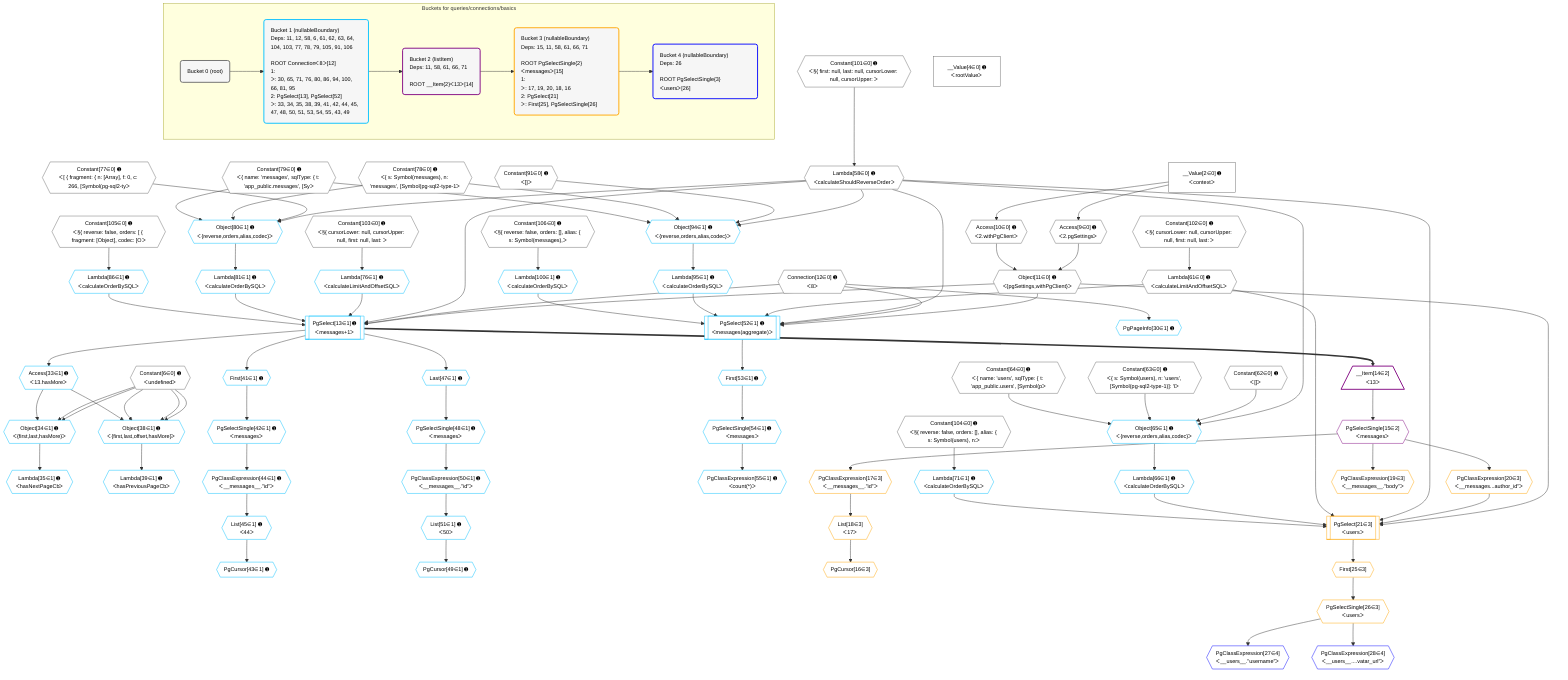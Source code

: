 %%{init: {'themeVariables': { 'fontSize': '12px'}}}%%
graph TD
    classDef path fill:#eee,stroke:#000,color:#000
    classDef plan fill:#fff,stroke-width:1px,color:#000
    classDef itemplan fill:#fff,stroke-width:2px,color:#000
    classDef unbatchedplan fill:#dff,stroke-width:1px,color:#000
    classDef sideeffectplan fill:#fcc,stroke-width:2px,color:#000
    classDef bucket fill:#f6f6f6,color:#000,stroke-width:2px,text-align:left


    %% plan dependencies
    Object11{{"Object[11∈0] ➊<br />ᐸ{pgSettings,withPgClient}ᐳ"}}:::plan
    Access9{{"Access[9∈0] ➊<br />ᐸ2.pgSettingsᐳ"}}:::plan
    Access10{{"Access[10∈0] ➊<br />ᐸ2.withPgClientᐳ"}}:::plan
    Access9 & Access10 --> Object11
    __Value2["__Value[2∈0] ➊<br />ᐸcontextᐳ"]:::plan
    __Value2 --> Access9
    __Value2 --> Access10
    Lambda58{{"Lambda[58∈0] ➊<br />ᐸcalculateShouldReverseOrderᐳ"}}:::plan
    Constant101{{"Constant[101∈0] ➊<br />ᐸ§{ first: null, last: null, cursorLower: null, cursorUpper: ᐳ"}}:::plan
    Constant101 --> Lambda58
    Lambda61{{"Lambda[61∈0] ➊<br />ᐸcalculateLimitAndOffsetSQLᐳ"}}:::plan
    Constant102{{"Constant[102∈0] ➊<br />ᐸ§{ cursorLower: null, cursorUpper: null, first: null, last: ᐳ"}}:::plan
    Constant102 --> Lambda61
    __Value4["__Value[4∈0] ➊<br />ᐸrootValueᐳ"]:::plan
    Constant6{{"Constant[6∈0] ➊<br />ᐸundefinedᐳ"}}:::plan
    Connection12{{"Connection[12∈0] ➊<br />ᐸ8ᐳ"}}:::plan
    Constant62{{"Constant[62∈0] ➊<br />ᐸ[]ᐳ"}}:::plan
    Constant63{{"Constant[63∈0] ➊<br />ᐸ{ s: Symbol(users), n: 'users', [Symbol(pg-sql2-type-1)]: 'Iᐳ"}}:::plan
    Constant64{{"Constant[64∈0] ➊<br />ᐸ{ name: 'users', sqlType: { t: 'app_public.users', [Symbol(pᐳ"}}:::plan
    Constant77{{"Constant[77∈0] ➊<br />ᐸ[ { fragment: { n: [Array], f: 0, c: 266, [Symbol(pg-sql2-tyᐳ"}}:::plan
    Constant78{{"Constant[78∈0] ➊<br />ᐸ{ s: Symbol(messages), n: 'messages', [Symbol(pg-sql2-type-1ᐳ"}}:::plan
    Constant79{{"Constant[79∈0] ➊<br />ᐸ{ name: 'messages', sqlType: { t: 'app_public.messages', [Syᐳ"}}:::plan
    Constant91{{"Constant[91∈0] ➊<br />ᐸ[]ᐳ"}}:::plan
    Constant103{{"Constant[103∈0] ➊<br />ᐸ§{ cursorLower: null, cursorUpper: null, first: null, last: ᐳ"}}:::plan
    Constant104{{"Constant[104∈0] ➊<br />ᐸ§{ reverse: false, orders: [], alias: { s: Symbol(users), n:ᐳ"}}:::plan
    Constant105{{"Constant[105∈0] ➊<br />ᐸ§{ reverse: false, orders: [ { fragment: [Object], codec: [Oᐳ"}}:::plan
    Constant106{{"Constant[106∈0] ➊<br />ᐸ§{ reverse: false, orders: [], alias: { s: Symbol(messages),ᐳ"}}:::plan
    PgSelect13[["PgSelect[13∈1] ➊<br />ᐸmessages+1ᐳ"]]:::plan
    Lambda76{{"Lambda[76∈1] ➊<br />ᐸcalculateLimitAndOffsetSQLᐳ"}}:::plan
    Lambda81{{"Lambda[81∈1] ➊<br />ᐸcalculateOrderBySQLᐳ"}}:::plan
    Lambda86{{"Lambda[86∈1] ➊<br />ᐸcalculateOrderBySQLᐳ"}}:::plan
    Object11 & Connection12 & Lambda58 & Lambda76 & Lambda81 & Lambda86 --> PgSelect13
    PgSelect52[["PgSelect[52∈1] ➊<br />ᐸmessages(aggregate)ᐳ"]]:::plan
    Lambda95{{"Lambda[95∈1] ➊<br />ᐸcalculateOrderBySQLᐳ"}}:::plan
    Lambda100{{"Lambda[100∈1] ➊<br />ᐸcalculateOrderBySQLᐳ"}}:::plan
    Object11 & Connection12 & Lambda58 & Lambda61 & Lambda95 & Lambda100 --> PgSelect52
    Object38{{"Object[38∈1] ➊<br />ᐸ{first,last,offset,hasMore}ᐳ"}}:::plan
    Access33{{"Access[33∈1] ➊<br />ᐸ13.hasMoreᐳ"}}:::plan
    Constant6 & Constant6 & Constant6 & Access33 --> Object38
    Object65{{"Object[65∈1] ➊<br />ᐸ{reverse,orders,alias,codec}ᐳ"}}:::plan
    Lambda58 & Constant62 & Constant63 & Constant64 --> Object65
    Object80{{"Object[80∈1] ➊<br />ᐸ{reverse,orders,alias,codec}ᐳ"}}:::plan
    Lambda58 & Constant77 & Constant78 & Constant79 --> Object80
    Object94{{"Object[94∈1] ➊<br />ᐸ{reverse,orders,alias,codec}ᐳ"}}:::plan
    Lambda58 & Constant91 & Constant78 & Constant79 --> Object94
    Object34{{"Object[34∈1] ➊<br />ᐸ{first,last,hasMore}ᐳ"}}:::plan
    Constant6 & Constant6 & Access33 --> Object34
    PgPageInfo30{{"PgPageInfo[30∈1] ➊"}}:::plan
    Connection12 --> PgPageInfo30
    PgSelect13 --> Access33
    Lambda35{{"Lambda[35∈1] ➊<br />ᐸhasNextPageCbᐳ"}}:::plan
    Object34 --> Lambda35
    Lambda39{{"Lambda[39∈1] ➊<br />ᐸhasPreviousPageCbᐳ"}}:::plan
    Object38 --> Lambda39
    First41{{"First[41∈1] ➊"}}:::plan
    PgSelect13 --> First41
    PgSelectSingle42{{"PgSelectSingle[42∈1] ➊<br />ᐸmessagesᐳ"}}:::plan
    First41 --> PgSelectSingle42
    PgCursor43{{"PgCursor[43∈1] ➊"}}:::plan
    List45{{"List[45∈1] ➊<br />ᐸ44ᐳ"}}:::plan
    List45 --> PgCursor43
    PgClassExpression44{{"PgClassExpression[44∈1] ➊<br />ᐸ__messages__.”id”ᐳ"}}:::plan
    PgSelectSingle42 --> PgClassExpression44
    PgClassExpression44 --> List45
    Last47{{"Last[47∈1] ➊"}}:::plan
    PgSelect13 --> Last47
    PgSelectSingle48{{"PgSelectSingle[48∈1] ➊<br />ᐸmessagesᐳ"}}:::plan
    Last47 --> PgSelectSingle48
    PgCursor49{{"PgCursor[49∈1] ➊"}}:::plan
    List51{{"List[51∈1] ➊<br />ᐸ50ᐳ"}}:::plan
    List51 --> PgCursor49
    PgClassExpression50{{"PgClassExpression[50∈1] ➊<br />ᐸ__messages__.”id”ᐳ"}}:::plan
    PgSelectSingle48 --> PgClassExpression50
    PgClassExpression50 --> List51
    First53{{"First[53∈1] ➊"}}:::plan
    PgSelect52 --> First53
    PgSelectSingle54{{"PgSelectSingle[54∈1] ➊<br />ᐸmessagesᐳ"}}:::plan
    First53 --> PgSelectSingle54
    PgClassExpression55{{"PgClassExpression[55∈1] ➊<br />ᐸcount(*)ᐳ"}}:::plan
    PgSelectSingle54 --> PgClassExpression55
    Lambda66{{"Lambda[66∈1] ➊<br />ᐸcalculateOrderBySQLᐳ"}}:::plan
    Object65 --> Lambda66
    Lambda71{{"Lambda[71∈1] ➊<br />ᐸcalculateOrderBySQLᐳ"}}:::plan
    Constant104 --> Lambda71
    Constant103 --> Lambda76
    Object80 --> Lambda81
    Constant105 --> Lambda86
    Object94 --> Lambda95
    Constant106 --> Lambda100
    __Item14[/"__Item[14∈2]<br />ᐸ13ᐳ"\]:::itemplan
    PgSelect13 ==> __Item14
    PgSelectSingle15{{"PgSelectSingle[15∈2]<br />ᐸmessagesᐳ"}}:::plan
    __Item14 --> PgSelectSingle15
    PgSelect21[["PgSelect[21∈3]<br />ᐸusersᐳ"]]:::plan
    PgClassExpression20{{"PgClassExpression[20∈3]<br />ᐸ__messages...author_id”ᐳ"}}:::plan
    Object11 & PgClassExpression20 & Lambda58 & Lambda61 & Lambda66 & Lambda71 --> PgSelect21
    PgCursor16{{"PgCursor[16∈3]"}}:::plan
    List18{{"List[18∈3]<br />ᐸ17ᐳ"}}:::plan
    List18 --> PgCursor16
    PgClassExpression17{{"PgClassExpression[17∈3]<br />ᐸ__messages__.”id”ᐳ"}}:::plan
    PgSelectSingle15 --> PgClassExpression17
    PgClassExpression17 --> List18
    PgClassExpression19{{"PgClassExpression[19∈3]<br />ᐸ__messages__.”body”ᐳ"}}:::plan
    PgSelectSingle15 --> PgClassExpression19
    PgSelectSingle15 --> PgClassExpression20
    First25{{"First[25∈3]"}}:::plan
    PgSelect21 --> First25
    PgSelectSingle26{{"PgSelectSingle[26∈3]<br />ᐸusersᐳ"}}:::plan
    First25 --> PgSelectSingle26
    PgClassExpression27{{"PgClassExpression[27∈4]<br />ᐸ__users__.”username”ᐳ"}}:::plan
    PgSelectSingle26 --> PgClassExpression27
    PgClassExpression28{{"PgClassExpression[28∈4]<br />ᐸ__users__....vatar_url”ᐳ"}}:::plan
    PgSelectSingle26 --> PgClassExpression28

    %% define steps

    subgraph "Buckets for queries/connections/basics"
    Bucket0("Bucket 0 (root)"):::bucket
    classDef bucket0 stroke:#696969
    class Bucket0,__Value2,__Value4,Constant6,Access9,Access10,Object11,Connection12,Lambda58,Lambda61,Constant62,Constant63,Constant64,Constant77,Constant78,Constant79,Constant91,Constant101,Constant102,Constant103,Constant104,Constant105,Constant106 bucket0
    Bucket1("Bucket 1 (nullableBoundary)<br />Deps: 11, 12, 58, 6, 61, 62, 63, 64, 104, 103, 77, 78, 79, 105, 91, 106<br /><br />ROOT Connectionᐸ8ᐳ[12]<br />1: <br />ᐳ: 30, 65, 71, 76, 80, 86, 94, 100, 66, 81, 95<br />2: PgSelect[13], PgSelect[52]<br />ᐳ: 33, 34, 35, 38, 39, 41, 42, 44, 45, 47, 48, 50, 51, 53, 54, 55, 43, 49"):::bucket
    classDef bucket1 stroke:#00bfff
    class Bucket1,PgSelect13,PgPageInfo30,Access33,Object34,Lambda35,Object38,Lambda39,First41,PgSelectSingle42,PgCursor43,PgClassExpression44,List45,Last47,PgSelectSingle48,PgCursor49,PgClassExpression50,List51,PgSelect52,First53,PgSelectSingle54,PgClassExpression55,Object65,Lambda66,Lambda71,Lambda76,Object80,Lambda81,Lambda86,Object94,Lambda95,Lambda100 bucket1
    Bucket2("Bucket 2 (listItem)<br />Deps: 11, 58, 61, 66, 71<br /><br />ROOT __Item{2}ᐸ13ᐳ[14]"):::bucket
    classDef bucket2 stroke:#7f007f
    class Bucket2,__Item14,PgSelectSingle15 bucket2
    Bucket3("Bucket 3 (nullableBoundary)<br />Deps: 15, 11, 58, 61, 66, 71<br /><br />ROOT PgSelectSingle{2}ᐸmessagesᐳ[15]<br />1: <br />ᐳ: 17, 19, 20, 18, 16<br />2: PgSelect[21]<br />ᐳ: First[25], PgSelectSingle[26]"):::bucket
    classDef bucket3 stroke:#ffa500
    class Bucket3,PgCursor16,PgClassExpression17,List18,PgClassExpression19,PgClassExpression20,PgSelect21,First25,PgSelectSingle26 bucket3
    Bucket4("Bucket 4 (nullableBoundary)<br />Deps: 26<br /><br />ROOT PgSelectSingle{3}ᐸusersᐳ[26]"):::bucket
    classDef bucket4 stroke:#0000ff
    class Bucket4,PgClassExpression27,PgClassExpression28 bucket4
    Bucket0 --> Bucket1
    Bucket1 --> Bucket2
    Bucket2 --> Bucket3
    Bucket3 --> Bucket4
    end
